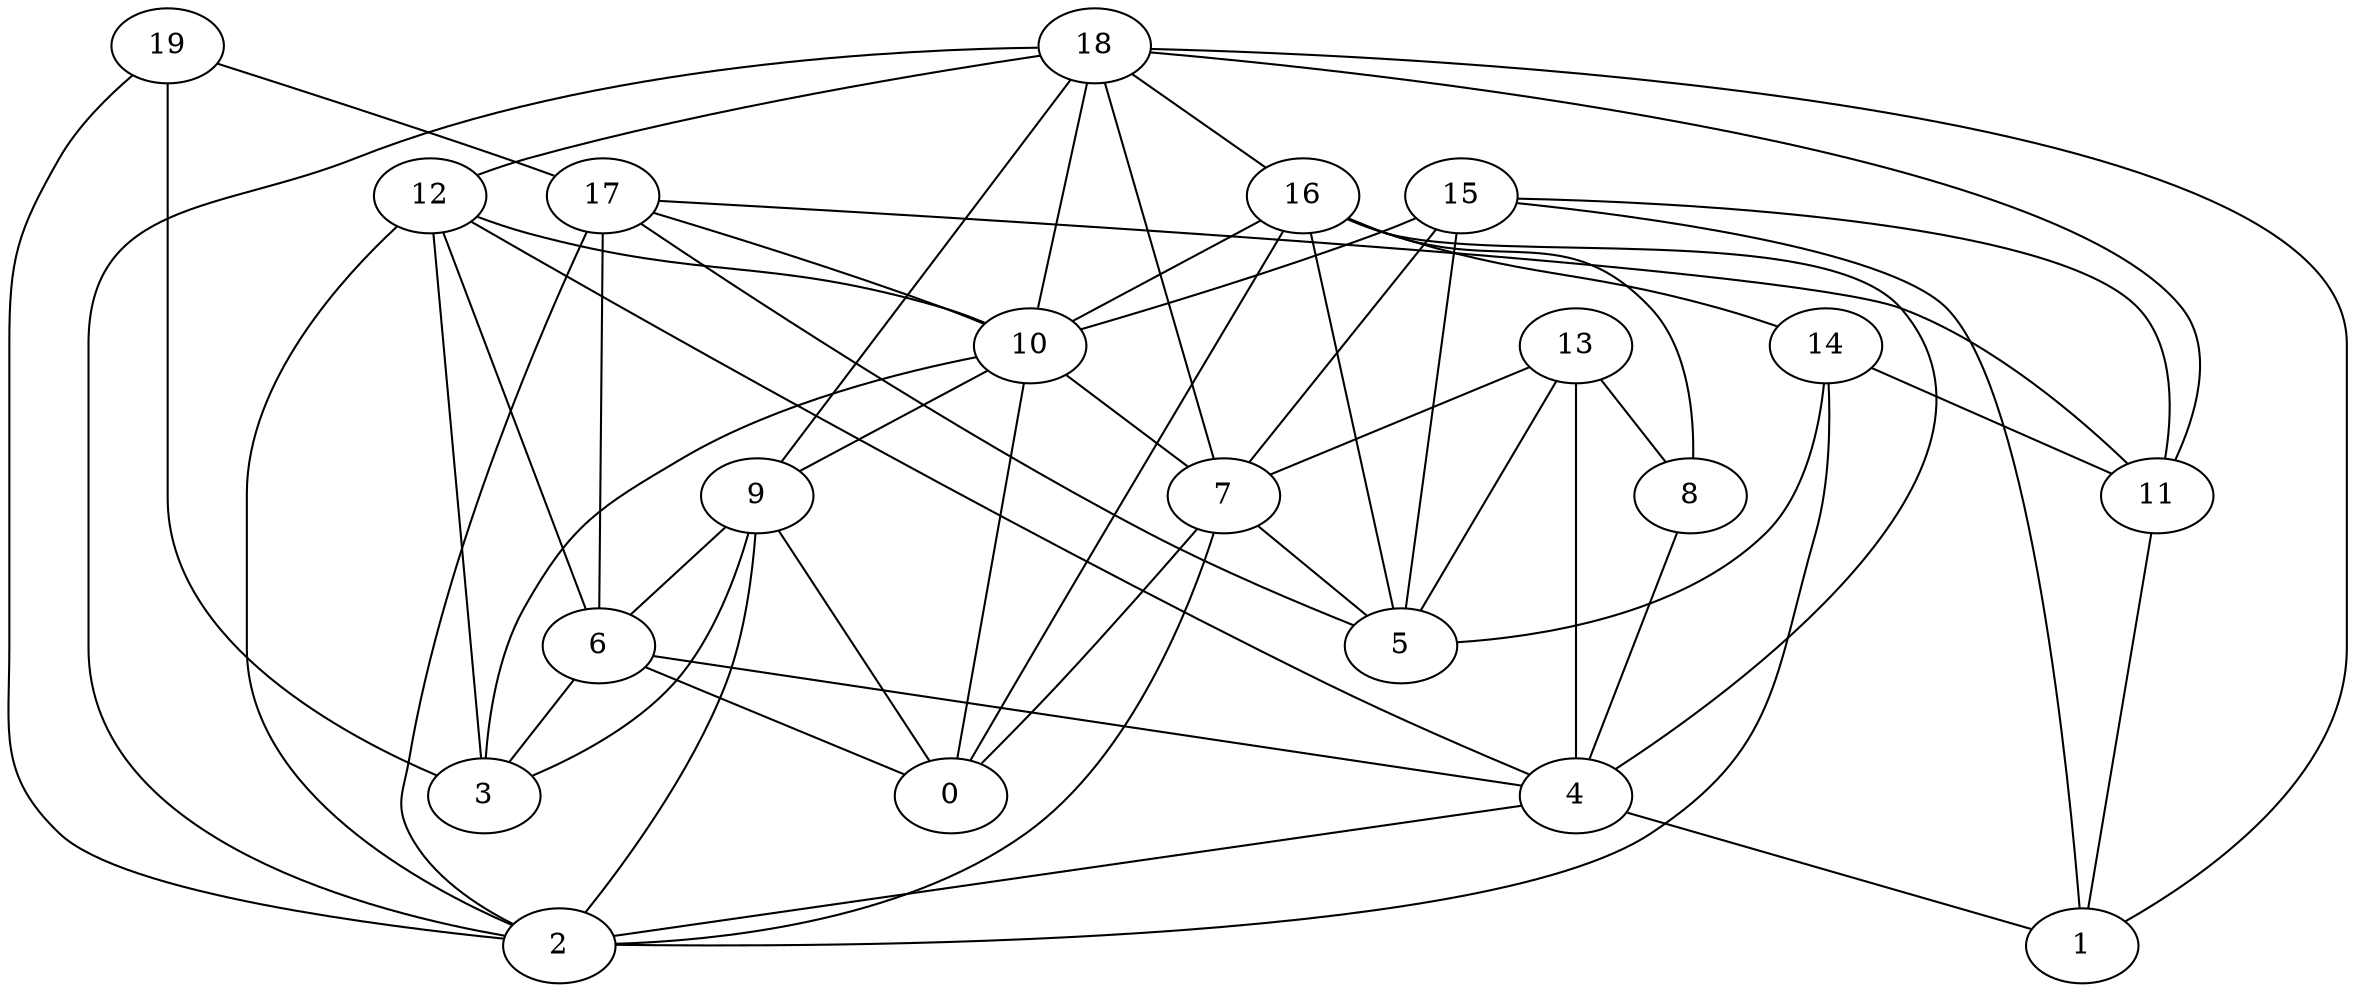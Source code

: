 digraph G {

subgraph G1 {
8 -> 4 [dir = none]
18 -> 16 [dir = none]
18 -> 9 [dir = none]
18 -> 7 [dir = none]
18 -> 11 [dir = none]
18 -> 2 [dir = none]
18 -> 12 [dir = none]
18 -> 10 [dir = none]
18 -> 1 [dir = none]
15 -> 7 [dir = none]
15 -> 10 [dir = none]
15 -> 11 [dir = none]
15 -> 1 [dir = none]
15 -> 5 [dir = none]
16 -> 4 [dir = none]
16 -> 8 [dir = none]
16 -> 5 [dir = none]
16 -> 10 [dir = none]
16 -> 0 [dir = none]
16 -> 14 [dir = none]
14 -> 11 [dir = none]
14 -> 2 [dir = none]
14 -> 5 [dir = none]
13 -> 8 [dir = none]
13 -> 5 [dir = none]
13 -> 7 [dir = none]
13 -> 4 [dir = none]
4 -> 1 [dir = none]
4 -> 2 [dir = none]
17 -> 5 [dir = none]
17 -> 6 [dir = none]
17 -> 10 [dir = none]
17 -> 2 [dir = none]
17 -> 11 [dir = none]
7 -> 5 [dir = none]
7 -> 2 [dir = none]
7 -> 0 [dir = none]
12 -> 6 [dir = none]
12 -> 4 [dir = none]
12 -> 2 [dir = none]
12 -> 3 [dir = none]
12 -> 10 [dir = none]
9 -> 6 [dir = none]
9 -> 2 [dir = none]
9 -> 0 [dir = none]
9 -> 3 [dir = none]
19 -> 17 [dir = none]
19 -> 2 [dir = none]
19 -> 3 [dir = none]
6 -> 0 [dir = none]
6 -> 3 [dir = none]
6 -> 4 [dir = none]
11 -> 1 [dir = none]
10 -> 9 [dir = none]
10 -> 0 [dir = none]
10 -> 7 [dir = none]
10 -> 3 [dir = none]
}

}

